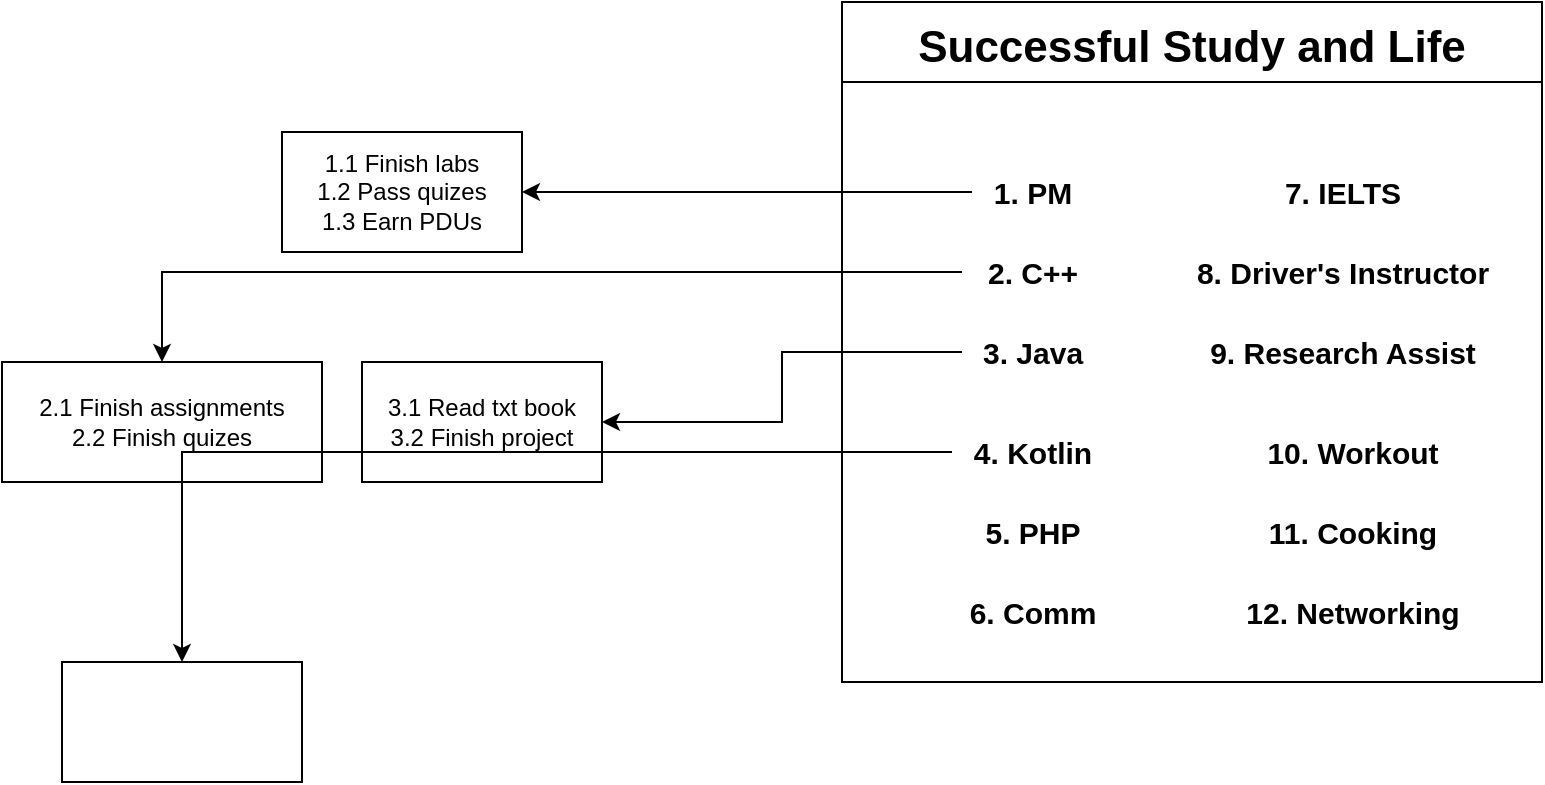 <mxfile version="24.7.17">
  <diagram name="Page-1" id="UYcbzgBfbhXa2ejQzc8r">
    <mxGraphModel dx="2604" dy="999" grid="1" gridSize="10" guides="1" tooltips="1" connect="1" arrows="1" fold="1" page="1" pageScale="1" pageWidth="850" pageHeight="1100" math="0" shadow="0">
      <root>
        <mxCell id="0" />
        <mxCell id="1" parent="0" />
        <mxCell id="QVXxqSFfh_QtaiiH3YP3-18" value="Successful Study and Life" style="swimlane;fontSize=22;startSize=40;" parent="1" vertex="1">
          <mxGeometry x="260" y="70" width="350" height="340" as="geometry" />
        </mxCell>
        <mxCell id="QVXxqSFfh_QtaiiH3YP3-19" value="1. PM" style="text;html=1;align=center;verticalAlign=middle;resizable=0;points=[];autosize=1;strokeColor=none;fillColor=none;fontSize=15;fontStyle=1" parent="QVXxqSFfh_QtaiiH3YP3-18" vertex="1">
          <mxGeometry x="65" y="80" width="60" height="30" as="geometry" />
        </mxCell>
        <mxCell id="QVXxqSFfh_QtaiiH3YP3-20" value="2. C++" style="text;html=1;align=center;verticalAlign=middle;resizable=0;points=[];autosize=1;strokeColor=none;fillColor=none;fontSize=15;fontStyle=1" parent="QVXxqSFfh_QtaiiH3YP3-18" vertex="1">
          <mxGeometry x="60" y="120" width="70" height="30" as="geometry" />
        </mxCell>
        <mxCell id="QVXxqSFfh_QtaiiH3YP3-21" value="3. Java" style="text;html=1;align=center;verticalAlign=middle;resizable=0;points=[];autosize=1;strokeColor=none;fillColor=none;fontSize=15;fontStyle=1" parent="QVXxqSFfh_QtaiiH3YP3-18" vertex="1">
          <mxGeometry x="60" y="160" width="70" height="30" as="geometry" />
        </mxCell>
        <mxCell id="QVXxqSFfh_QtaiiH3YP3-22" value="4. Kotlin" style="text;html=1;align=center;verticalAlign=middle;resizable=0;points=[];autosize=1;strokeColor=none;fillColor=none;fontSize=15;fontStyle=1" parent="QVXxqSFfh_QtaiiH3YP3-18" vertex="1">
          <mxGeometry x="55" y="210" width="80" height="30" as="geometry" />
        </mxCell>
        <mxCell id="QVXxqSFfh_QtaiiH3YP3-23" value="6. Comm" style="text;html=1;align=center;verticalAlign=middle;resizable=0;points=[];autosize=1;strokeColor=none;fillColor=none;fontSize=15;fontStyle=1" parent="QVXxqSFfh_QtaiiH3YP3-18" vertex="1">
          <mxGeometry x="55" y="290" width="80" height="30" as="geometry" />
        </mxCell>
        <mxCell id="QVXxqSFfh_QtaiiH3YP3-24" value="5. PHP" style="text;html=1;align=center;verticalAlign=middle;resizable=0;points=[];autosize=1;strokeColor=none;fillColor=none;fontSize=15;fontStyle=1" parent="QVXxqSFfh_QtaiiH3YP3-18" vertex="1">
          <mxGeometry x="60" y="250" width="70" height="30" as="geometry" />
        </mxCell>
        <mxCell id="QVXxqSFfh_QtaiiH3YP3-25" value="7. IELTS" style="text;html=1;align=center;verticalAlign=middle;resizable=0;points=[];autosize=1;strokeColor=none;fillColor=none;fontSize=15;fontStyle=1" parent="QVXxqSFfh_QtaiiH3YP3-18" vertex="1">
          <mxGeometry x="210" y="80" width="80" height="30" as="geometry" />
        </mxCell>
        <mxCell id="QVXxqSFfh_QtaiiH3YP3-26" value="8. Driver&#39;s Instructor" style="text;html=1;align=center;verticalAlign=middle;resizable=0;points=[];autosize=1;strokeColor=none;fillColor=none;fontSize=15;fontStyle=1" parent="QVXxqSFfh_QtaiiH3YP3-18" vertex="1">
          <mxGeometry x="170" y="120" width="160" height="30" as="geometry" />
        </mxCell>
        <mxCell id="QVXxqSFfh_QtaiiH3YP3-27" value="9. Research Assist" style="text;html=1;align=center;verticalAlign=middle;resizable=0;points=[];autosize=1;strokeColor=none;fillColor=none;fontSize=15;fontStyle=1" parent="QVXxqSFfh_QtaiiH3YP3-18" vertex="1">
          <mxGeometry x="175" y="160" width="150" height="30" as="geometry" />
        </mxCell>
        <mxCell id="QVXxqSFfh_QtaiiH3YP3-28" value="10. Workout" style="text;html=1;align=center;verticalAlign=middle;resizable=0;points=[];autosize=1;strokeColor=none;fillColor=none;fontSize=15;fontStyle=1" parent="QVXxqSFfh_QtaiiH3YP3-18" vertex="1">
          <mxGeometry x="205" y="210" width="100" height="30" as="geometry" />
        </mxCell>
        <mxCell id="QVXxqSFfh_QtaiiH3YP3-29" value="11. Cooking" style="text;html=1;align=center;verticalAlign=middle;resizable=0;points=[];autosize=1;strokeColor=none;fillColor=none;fontSize=15;fontStyle=1" parent="QVXxqSFfh_QtaiiH3YP3-18" vertex="1">
          <mxGeometry x="205" y="250" width="100" height="30" as="geometry" />
        </mxCell>
        <mxCell id="QVXxqSFfh_QtaiiH3YP3-30" value="12. Networking" style="text;html=1;align=center;verticalAlign=middle;resizable=0;points=[];autosize=1;strokeColor=none;fillColor=none;fontSize=15;fontStyle=1" parent="QVXxqSFfh_QtaiiH3YP3-18" vertex="1">
          <mxGeometry x="195" y="290" width="120" height="30" as="geometry" />
        </mxCell>
        <mxCell id="QVXxqSFfh_QtaiiH3YP3-33" value="1.1 Finish labs&lt;div&gt;1.2 Pass quizes&lt;/div&gt;&lt;div&gt;1.3 Earn PDUs&lt;/div&gt;" style="whiteSpace=wrap;html=1;" parent="1" vertex="1">
          <mxGeometry x="-20" y="135" width="120" height="60" as="geometry" />
        </mxCell>
        <mxCell id="QVXxqSFfh_QtaiiH3YP3-34" value="" style="edgeStyle=orthogonalEdgeStyle;rounded=0;orthogonalLoop=1;jettySize=auto;html=1;" parent="1" source="QVXxqSFfh_QtaiiH3YP3-19" target="QVXxqSFfh_QtaiiH3YP3-33" edge="1">
          <mxGeometry relative="1" as="geometry" />
        </mxCell>
        <mxCell id="PyMEn-ReAko0iYIU36-p-1" value="2.1 Finish assignments&lt;div&gt;2.2 Finish quizes&lt;/div&gt;" style="whiteSpace=wrap;html=1;" vertex="1" parent="1">
          <mxGeometry x="-160" y="250" width="160" height="60" as="geometry" />
        </mxCell>
        <mxCell id="PyMEn-ReAko0iYIU36-p-2" value="" style="edgeStyle=orthogonalEdgeStyle;rounded=0;orthogonalLoop=1;jettySize=auto;html=1;" edge="1" parent="1" source="QVXxqSFfh_QtaiiH3YP3-20" target="PyMEn-ReAko0iYIU36-p-1">
          <mxGeometry relative="1" as="geometry" />
        </mxCell>
        <mxCell id="PyMEn-ReAko0iYIU36-p-3" value="3.1 Read txt book&lt;div&gt;3.2 Finish project&lt;/div&gt;" style="whiteSpace=wrap;html=1;" vertex="1" parent="1">
          <mxGeometry x="20" y="250" width="120" height="60" as="geometry" />
        </mxCell>
        <mxCell id="PyMEn-ReAko0iYIU36-p-4" value="" style="edgeStyle=orthogonalEdgeStyle;rounded=0;orthogonalLoop=1;jettySize=auto;html=1;" edge="1" parent="1" source="QVXxqSFfh_QtaiiH3YP3-21" target="PyMEn-ReAko0iYIU36-p-3">
          <mxGeometry relative="1" as="geometry" />
        </mxCell>
        <mxCell id="PyMEn-ReAko0iYIU36-p-5" value="" style="whiteSpace=wrap;html=1;" vertex="1" parent="1">
          <mxGeometry x="-130" y="400" width="120" height="60" as="geometry" />
        </mxCell>
        <mxCell id="PyMEn-ReAko0iYIU36-p-6" value="" style="edgeStyle=orthogonalEdgeStyle;rounded=0;orthogonalLoop=1;jettySize=auto;html=1;" edge="1" parent="1" source="QVXxqSFfh_QtaiiH3YP3-22" target="PyMEn-ReAko0iYIU36-p-5">
          <mxGeometry relative="1" as="geometry" />
        </mxCell>
      </root>
    </mxGraphModel>
  </diagram>
</mxfile>
